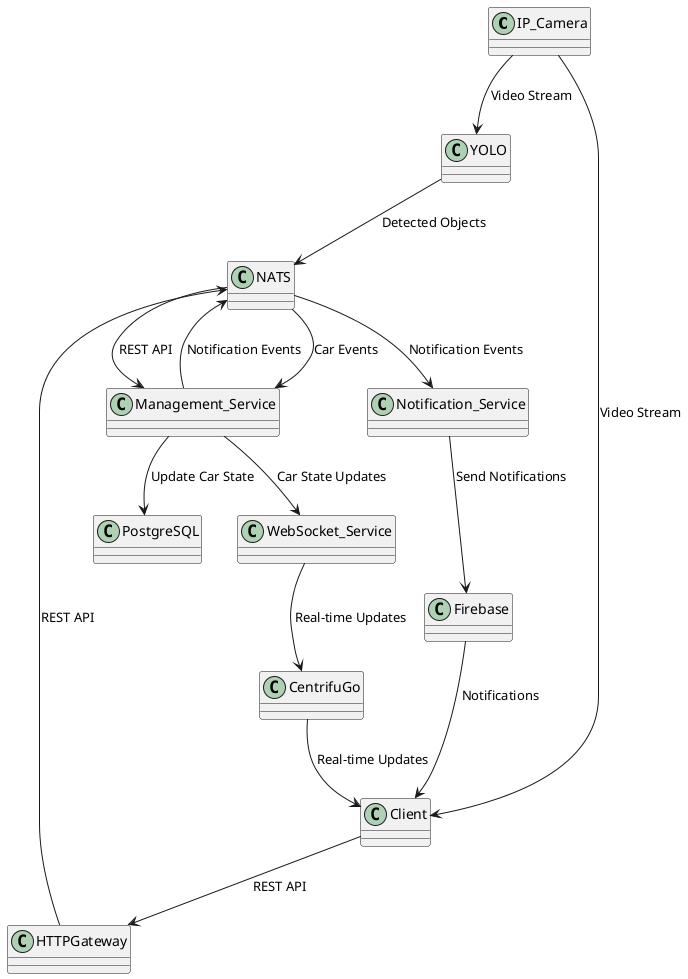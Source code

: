 @startuml
!define RECTANGLE class

RECTANGLE IP_Camera {
}

RECTANGLE YOLO {
}

RECTANGLE NATS {
}

RECTANGLE Management_Service {
}

RECTANGLE PostgreSQL {
}

RECTANGLE Notification_Service {
}

RECTANGLE Firebase {
}

RECTANGLE WebSocket_Service {
}

RECTANGLE CentrifuGo {
}

RECTANGLE Client {
}

RECTANGLE HTTPGateway {
}

IP_Camera --> YOLO : Video Stream
YOLO --> NATS : Detected Objects
NATS --> Management_Service : Car Events
Management_Service --> PostgreSQL : Update Car State
Management_Service --> NATS : Notification Events
NATS --> Notification_Service : Notification Events
Notification_Service --> Firebase : Send Notifications
Management_Service --> WebSocket_Service : Car State Updates
WebSocket_Service --> CentrifuGo : Real-time Updates
CentrifuGo --> Client : Real-time Updates
Firebase --> Client : Notifications
IP_Camera --> Client : Video Stream
Client --> HTTPGateway : REST API
HTTPGateway --> NATS : REST API
NATS --> Management_Service : REST API

@enduml